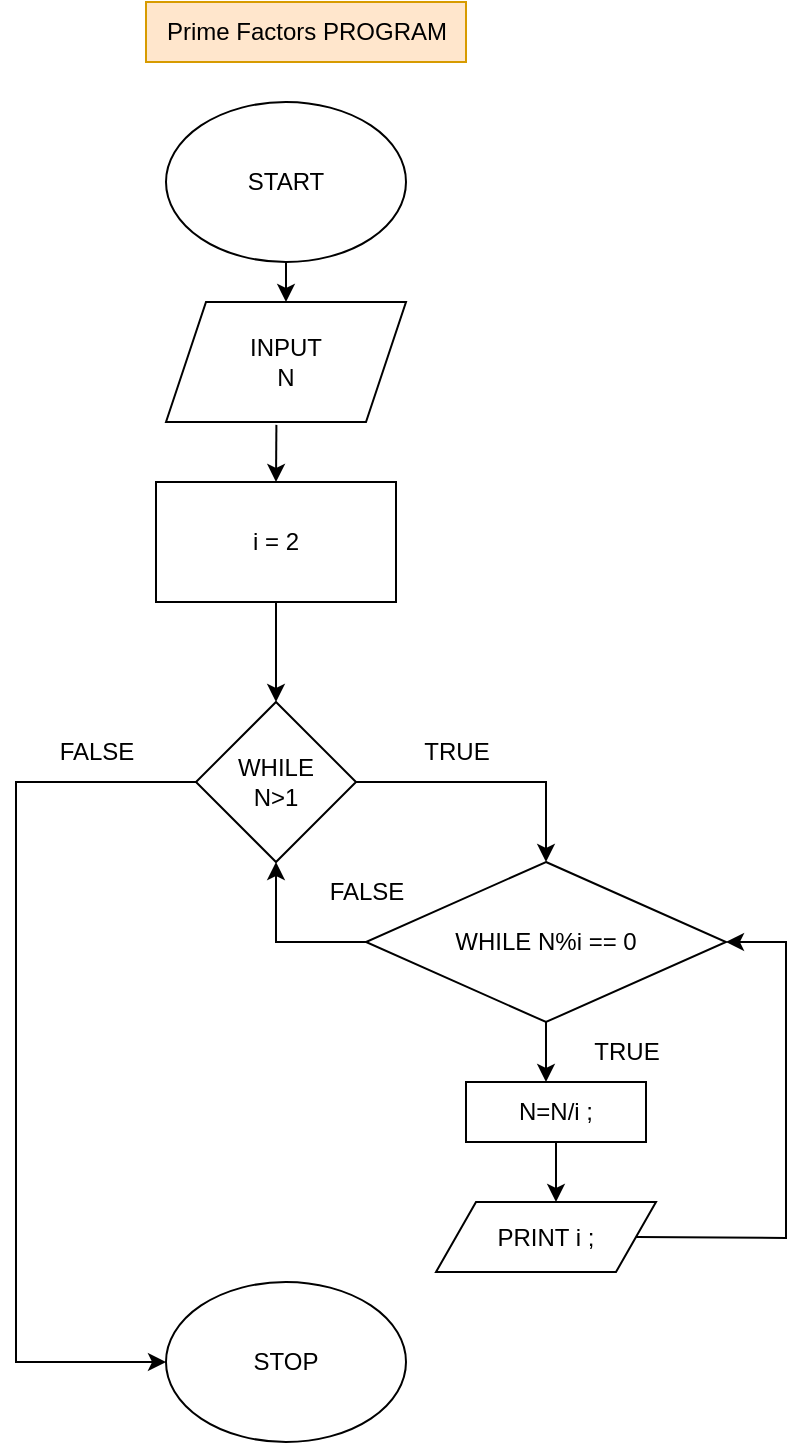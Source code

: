 <mxfile version="20.3.0" type="device"><diagram id="0VyogO4FM-i8yZcJ2f7O" name="Page-1"><mxGraphModel dx="723" dy="461" grid="1" gridSize="10" guides="1" tooltips="1" connect="1" arrows="1" fold="1" page="1" pageScale="1" pageWidth="850" pageHeight="1100" math="0" shadow="0"><root><mxCell id="0"/><mxCell id="1" parent="0"/><mxCell id="vOl9gnMwk8UWy4Q2usAW-1" value="START" style="ellipse;whiteSpace=wrap;html=1;" parent="1" vertex="1"><mxGeometry x="370" y="60" width="120" height="80" as="geometry"/></mxCell><mxCell id="vOl9gnMwk8UWy4Q2usAW-2" value="INPUT&lt;br&gt;N" style="shape=parallelogram;perimeter=parallelogramPerimeter;whiteSpace=wrap;html=1;fixedSize=1;" parent="1" vertex="1"><mxGeometry x="370" y="160" width="120" height="60" as="geometry"/></mxCell><mxCell id="vOl9gnMwk8UWy4Q2usAW-3" value="WHILE&lt;br&gt;N&amp;gt;1" style="rhombus;whiteSpace=wrap;html=1;" parent="1" vertex="1"><mxGeometry x="385" y="360" width="80" height="80" as="geometry"/></mxCell><mxCell id="vOl9gnMwk8UWy4Q2usAW-4" value="" style="endArrow=classic;html=1;rounded=0;exitX=0.5;exitY=1;exitDx=0;exitDy=0;entryX=0.5;entryY=0;entryDx=0;entryDy=0;" parent="1" source="vOl9gnMwk8UWy4Q2usAW-1" target="vOl9gnMwk8UWy4Q2usAW-2" edge="1"><mxGeometry width="50" height="50" relative="1" as="geometry"><mxPoint x="400" y="300" as="sourcePoint"/><mxPoint x="450" y="250" as="targetPoint"/></mxGeometry></mxCell><mxCell id="vOl9gnMwk8UWy4Q2usAW-5" value="" style="endArrow=classic;html=1;rounded=0;exitX=0.46;exitY=1.024;exitDx=0;exitDy=0;exitPerimeter=0;entryX=0.5;entryY=0;entryDx=0;entryDy=0;" parent="1" source="vOl9gnMwk8UWy4Q2usAW-2" target="-lyToy9baCZDm5cWeOXE-1" edge="1"><mxGeometry width="50" height="50" relative="1" as="geometry"><mxPoint x="400" y="300" as="sourcePoint"/><mxPoint x="430" y="240" as="targetPoint"/></mxGeometry></mxCell><mxCell id="vOl9gnMwk8UWy4Q2usAW-6" value="" style="endArrow=classic;html=1;rounded=0;exitX=1;exitY=0.5;exitDx=0;exitDy=0;entryX=0.5;entryY=0;entryDx=0;entryDy=0;" parent="1" source="vOl9gnMwk8UWy4Q2usAW-3" target="-lyToy9baCZDm5cWeOXE-3" edge="1"><mxGeometry width="50" height="50" relative="1" as="geometry"><mxPoint x="370" y="370" as="sourcePoint"/><mxPoint x="560" y="470" as="targetPoint"/><Array as="points"><mxPoint x="560" y="400"/></Array></mxGeometry></mxCell><mxCell id="vOl9gnMwk8UWy4Q2usAW-10" value="STOP" style="ellipse;whiteSpace=wrap;html=1;" parent="1" vertex="1"><mxGeometry x="370" y="650" width="120" height="80" as="geometry"/></mxCell><mxCell id="vOl9gnMwk8UWy4Q2usAW-13" value="Prime Factors PROGRAM" style="text;html=1;align=center;verticalAlign=middle;resizable=0;points=[];autosize=1;strokeColor=#d79b00;fillColor=#ffe6cc;shadow=0;sketch=0;" parent="1" vertex="1"><mxGeometry x="360" y="10" width="160" height="30" as="geometry"/></mxCell><mxCell id="-lyToy9baCZDm5cWeOXE-1" value="i = 2" style="rounded=0;whiteSpace=wrap;html=1;" parent="1" vertex="1"><mxGeometry x="365" y="250" width="120" height="60" as="geometry"/></mxCell><mxCell id="-lyToy9baCZDm5cWeOXE-3" value="WHILE N%i == 0" style="rhombus;whiteSpace=wrap;html=1;" parent="1" vertex="1"><mxGeometry x="470" y="440" width="180" height="80" as="geometry"/></mxCell><mxCell id="-lyToy9baCZDm5cWeOXE-5" value="TRUE" style="text;html=1;align=center;verticalAlign=middle;resizable=0;points=[];autosize=1;strokeColor=none;fillColor=none;" parent="1" vertex="1"><mxGeometry x="485" y="370" width="60" height="30" as="geometry"/></mxCell><mxCell id="-lyToy9baCZDm5cWeOXE-6" value="FALSE" style="text;html=1;align=center;verticalAlign=middle;resizable=0;points=[];autosize=1;strokeColor=none;fillColor=none;" parent="1" vertex="1"><mxGeometry x="305" y="370" width="60" height="30" as="geometry"/></mxCell><mxCell id="-lyToy9baCZDm5cWeOXE-7" value="" style="endArrow=classic;html=1;rounded=0;exitX=0.5;exitY=1;exitDx=0;exitDy=0;entryX=0.5;entryY=0;entryDx=0;entryDy=0;" parent="1" source="-lyToy9baCZDm5cWeOXE-3" edge="1"><mxGeometry width="50" height="50" relative="1" as="geometry"><mxPoint x="400" y="500" as="sourcePoint"/><mxPoint x="560" y="550" as="targetPoint"/></mxGeometry></mxCell><mxCell id="-lyToy9baCZDm5cWeOXE-8" value="" style="endArrow=classic;html=1;rounded=0;exitX=0;exitY=0.5;exitDx=0;exitDy=0;entryX=0.5;entryY=1;entryDx=0;entryDy=0;" parent="1" source="-lyToy9baCZDm5cWeOXE-3" target="vOl9gnMwk8UWy4Q2usAW-3" edge="1"><mxGeometry width="50" height="50" relative="1" as="geometry"><mxPoint x="400" y="500" as="sourcePoint"/><mxPoint x="430" y="480" as="targetPoint"/><Array as="points"><mxPoint x="425" y="480"/></Array></mxGeometry></mxCell><mxCell id="-lyToy9baCZDm5cWeOXE-9" value="TRUE" style="text;html=1;align=center;verticalAlign=middle;resizable=0;points=[];autosize=1;strokeColor=none;fillColor=none;" parent="1" vertex="1"><mxGeometry x="570" y="520" width="60" height="30" as="geometry"/></mxCell><mxCell id="-lyToy9baCZDm5cWeOXE-10" value="FALSE" style="text;html=1;align=center;verticalAlign=middle;resizable=0;points=[];autosize=1;strokeColor=none;fillColor=none;" parent="1" vertex="1"><mxGeometry x="440" y="440" width="60" height="30" as="geometry"/></mxCell><mxCell id="-lyToy9baCZDm5cWeOXE-12" value="" style="endArrow=classic;html=1;rounded=0;exitX=0.5;exitY=1;exitDx=0;exitDy=0;entryX=0.5;entryY=0;entryDx=0;entryDy=0;" parent="1" source="-lyToy9baCZDm5cWeOXE-1" target="vOl9gnMwk8UWy4Q2usAW-3" edge="1"><mxGeometry width="50" height="50" relative="1" as="geometry"><mxPoint x="400" y="400" as="sourcePoint"/><mxPoint x="450" y="350" as="targetPoint"/></mxGeometry></mxCell><mxCell id="JbQnFa35_qV-EtvCelwl-1" value="N=N/i ;" style="rounded=0;whiteSpace=wrap;html=1;" vertex="1" parent="1"><mxGeometry x="520" y="550" width="90" height="30" as="geometry"/></mxCell><mxCell id="JbQnFa35_qV-EtvCelwl-3" value="PRINT i ;" style="shape=parallelogram;perimeter=parallelogramPerimeter;whiteSpace=wrap;html=1;fixedSize=1;" vertex="1" parent="1"><mxGeometry x="505" y="610" width="110" height="35" as="geometry"/></mxCell><mxCell id="JbQnFa35_qV-EtvCelwl-5" value="" style="endArrow=classic;html=1;rounded=0;exitX=0;exitY=0.5;exitDx=0;exitDy=0;entryX=0;entryY=0.5;entryDx=0;entryDy=0;" edge="1" parent="1" source="vOl9gnMwk8UWy4Q2usAW-3" target="vOl9gnMwk8UWy4Q2usAW-10"><mxGeometry width="50" height="50" relative="1" as="geometry"><mxPoint x="400" y="520" as="sourcePoint"/><mxPoint x="300" y="590" as="targetPoint"/><Array as="points"><mxPoint x="295" y="400"/><mxPoint x="295" y="690"/></Array></mxGeometry></mxCell><mxCell id="JbQnFa35_qV-EtvCelwl-6" value="" style="endArrow=classic;html=1;rounded=0;exitX=1;exitY=0.5;exitDx=0;exitDy=0;entryX=1;entryY=0.5;entryDx=0;entryDy=0;" edge="1" parent="1" source="JbQnFa35_qV-EtvCelwl-3" target="-lyToy9baCZDm5cWeOXE-3"><mxGeometry width="50" height="50" relative="1" as="geometry"><mxPoint x="400" y="630" as="sourcePoint"/><mxPoint x="450" y="580" as="targetPoint"/><Array as="points"><mxPoint x="680" y="628"/><mxPoint x="680" y="480"/></Array></mxGeometry></mxCell><mxCell id="JbQnFa35_qV-EtvCelwl-7" value="" style="endArrow=classic;html=1;rounded=0;exitX=0.5;exitY=1;exitDx=0;exitDy=0;" edge="1" parent="1" source="JbQnFa35_qV-EtvCelwl-1"><mxGeometry width="50" height="50" relative="1" as="geometry"><mxPoint x="400" y="630" as="sourcePoint"/><mxPoint x="565" y="610" as="targetPoint"/></mxGeometry></mxCell></root></mxGraphModel></diagram></mxfile>